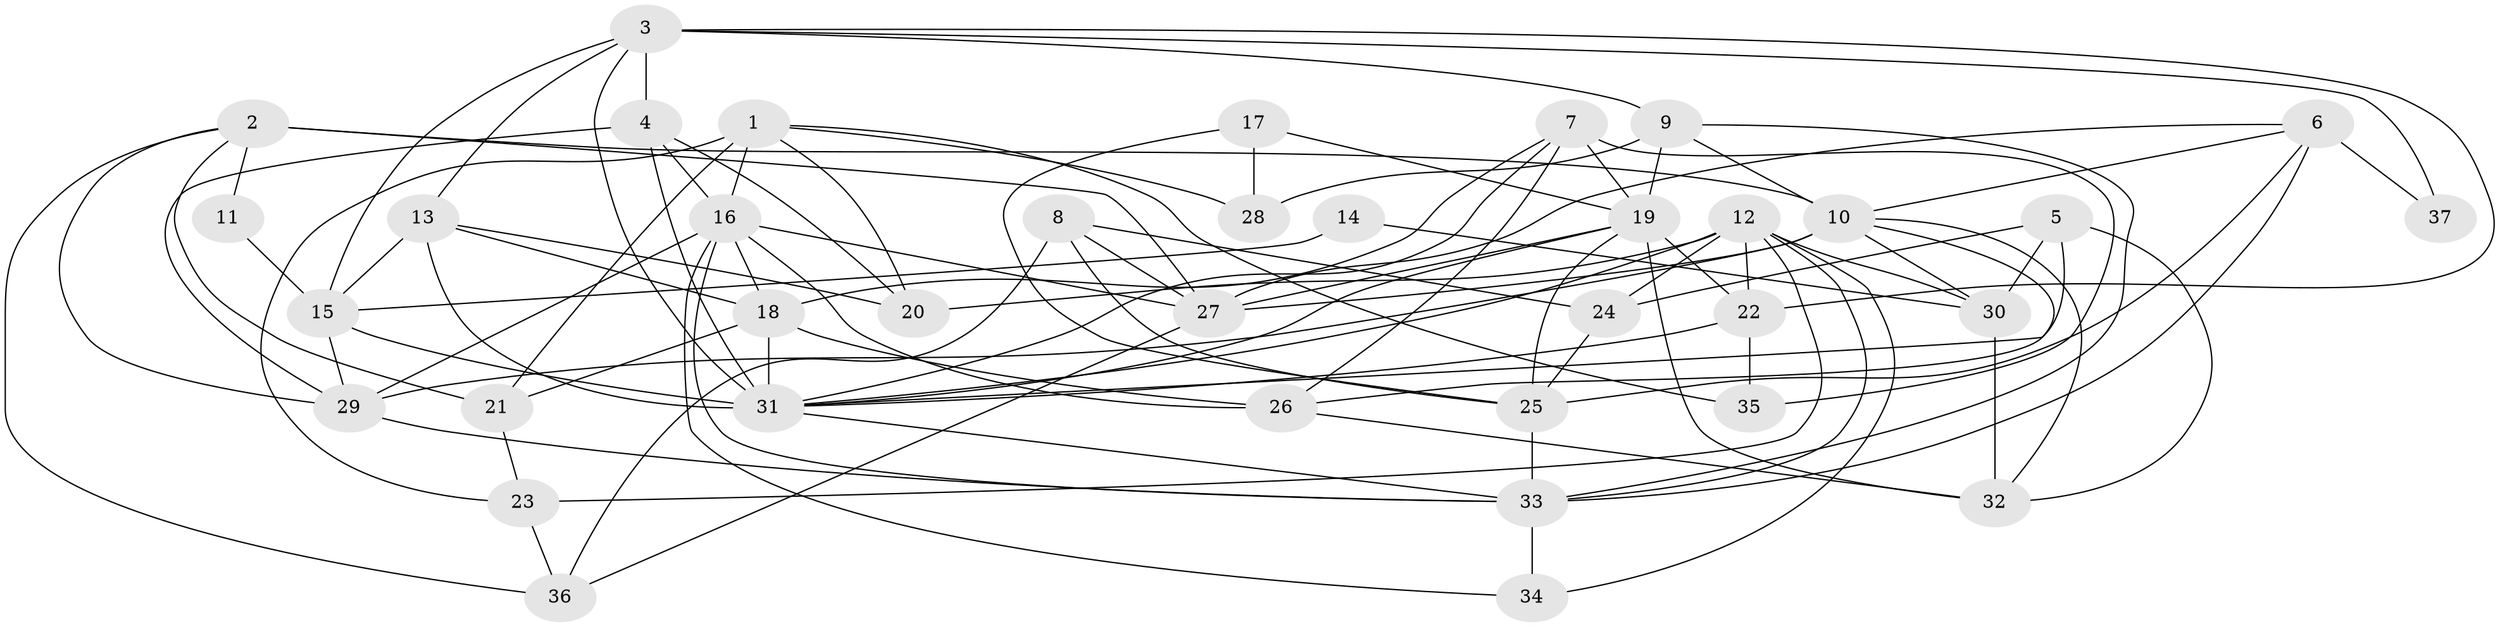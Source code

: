 // original degree distribution, {2: 0.1506849315068493, 7: 0.0410958904109589, 4: 0.2602739726027397, 6: 0.1232876712328767, 3: 0.2465753424657534, 5: 0.1780821917808219}
// Generated by graph-tools (version 1.1) at 2025/02/03/09/25 03:02:04]
// undirected, 37 vertices, 96 edges
graph export_dot {
graph [start="1"]
  node [color=gray90,style=filled];
  1;
  2;
  3;
  4;
  5;
  6;
  7;
  8;
  9;
  10;
  11;
  12;
  13;
  14;
  15;
  16;
  17;
  18;
  19;
  20;
  21;
  22;
  23;
  24;
  25;
  26;
  27;
  28;
  29;
  30;
  31;
  32;
  33;
  34;
  35;
  36;
  37;
  1 -- 16 [weight=1.0];
  1 -- 20 [weight=1.0];
  1 -- 21 [weight=1.0];
  1 -- 23 [weight=1.0];
  1 -- 28 [weight=1.0];
  1 -- 35 [weight=1.0];
  2 -- 10 [weight=3.0];
  2 -- 11 [weight=1.0];
  2 -- 21 [weight=1.0];
  2 -- 27 [weight=1.0];
  2 -- 29 [weight=1.0];
  2 -- 36 [weight=1.0];
  3 -- 4 [weight=1.0];
  3 -- 9 [weight=1.0];
  3 -- 13 [weight=1.0];
  3 -- 15 [weight=1.0];
  3 -- 22 [weight=1.0];
  3 -- 31 [weight=2.0];
  3 -- 37 [weight=2.0];
  4 -- 16 [weight=1.0];
  4 -- 20 [weight=1.0];
  4 -- 29 [weight=1.0];
  4 -- 31 [weight=1.0];
  5 -- 24 [weight=1.0];
  5 -- 30 [weight=1.0];
  5 -- 31 [weight=1.0];
  5 -- 32 [weight=1.0];
  6 -- 10 [weight=1.0];
  6 -- 25 [weight=1.0];
  6 -- 27 [weight=1.0];
  6 -- 33 [weight=1.0];
  6 -- 37 [weight=1.0];
  7 -- 18 [weight=1.0];
  7 -- 19 [weight=1.0];
  7 -- 26 [weight=1.0];
  7 -- 31 [weight=1.0];
  7 -- 35 [weight=2.0];
  8 -- 24 [weight=1.0];
  8 -- 25 [weight=1.0];
  8 -- 27 [weight=1.0];
  8 -- 36 [weight=1.0];
  9 -- 10 [weight=1.0];
  9 -- 19 [weight=1.0];
  9 -- 28 [weight=1.0];
  9 -- 33 [weight=1.0];
  10 -- 26 [weight=1.0];
  10 -- 27 [weight=1.0];
  10 -- 29 [weight=1.0];
  10 -- 30 [weight=1.0];
  10 -- 32 [weight=2.0];
  11 -- 15 [weight=1.0];
  12 -- 20 [weight=1.0];
  12 -- 22 [weight=1.0];
  12 -- 23 [weight=1.0];
  12 -- 24 [weight=2.0];
  12 -- 30 [weight=1.0];
  12 -- 31 [weight=1.0];
  12 -- 33 [weight=1.0];
  12 -- 34 [weight=1.0];
  13 -- 15 [weight=1.0];
  13 -- 18 [weight=1.0];
  13 -- 20 [weight=1.0];
  13 -- 31 [weight=1.0];
  14 -- 15 [weight=1.0];
  14 -- 30 [weight=1.0];
  15 -- 29 [weight=1.0];
  15 -- 31 [weight=1.0];
  16 -- 18 [weight=1.0];
  16 -- 26 [weight=1.0];
  16 -- 27 [weight=1.0];
  16 -- 29 [weight=1.0];
  16 -- 33 [weight=1.0];
  16 -- 34 [weight=1.0];
  17 -- 19 [weight=1.0];
  17 -- 25 [weight=1.0];
  17 -- 28 [weight=1.0];
  18 -- 21 [weight=1.0];
  18 -- 26 [weight=1.0];
  18 -- 31 [weight=1.0];
  19 -- 22 [weight=1.0];
  19 -- 25 [weight=1.0];
  19 -- 27 [weight=1.0];
  19 -- 31 [weight=2.0];
  19 -- 32 [weight=2.0];
  21 -- 23 [weight=1.0];
  22 -- 31 [weight=1.0];
  22 -- 35 [weight=2.0];
  23 -- 36 [weight=1.0];
  24 -- 25 [weight=1.0];
  25 -- 33 [weight=1.0];
  26 -- 32 [weight=1.0];
  27 -- 36 [weight=1.0];
  29 -- 33 [weight=1.0];
  30 -- 32 [weight=1.0];
  31 -- 33 [weight=1.0];
  33 -- 34 [weight=1.0];
}
